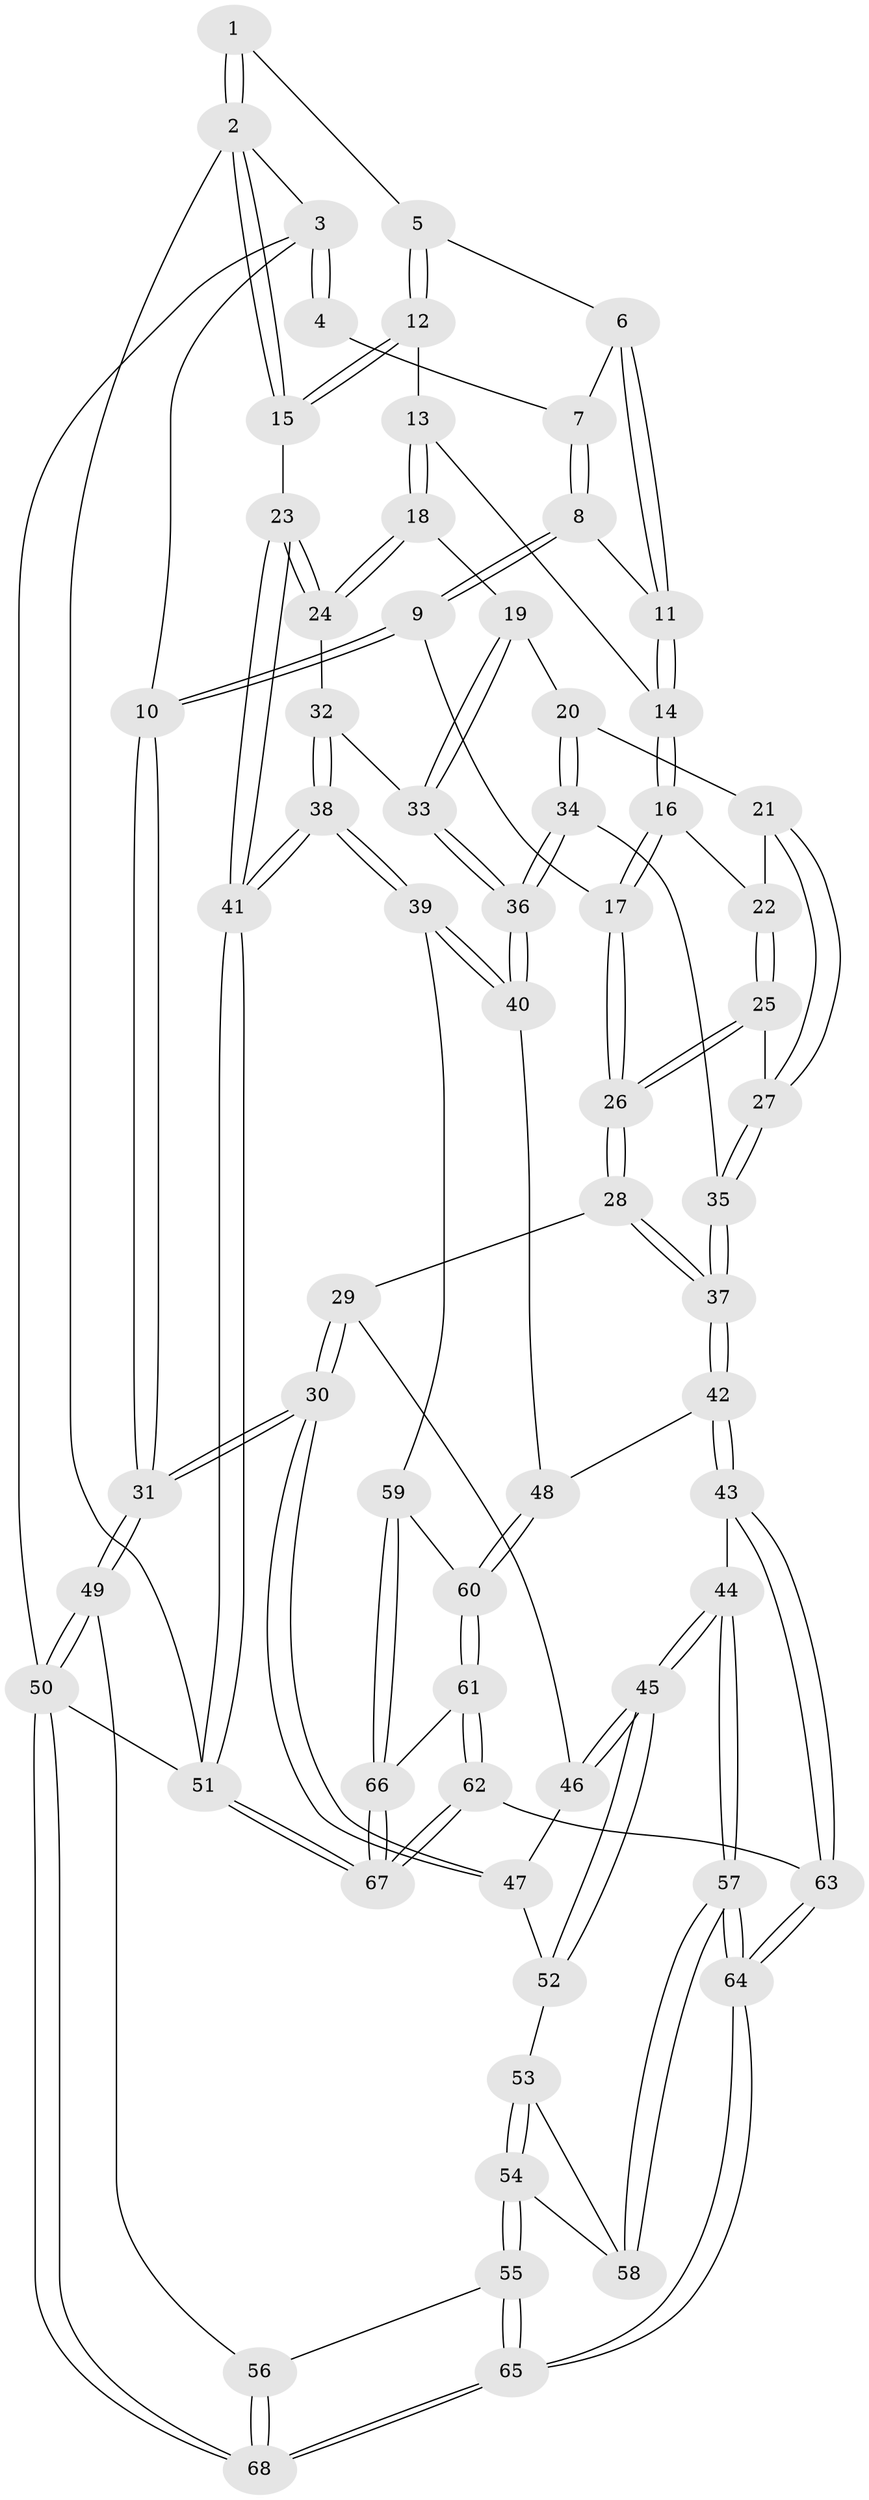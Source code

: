 // Generated by graph-tools (version 1.1) at 2025/27/03/15/25 16:27:56]
// undirected, 68 vertices, 167 edges
graph export_dot {
graph [start="1"]
  node [color=gray90,style=filled];
  1 [pos="+0.7501607333759417+0"];
  2 [pos="+1+0"];
  3 [pos="+0+0"];
  4 [pos="+0.43076381235209454+0"];
  5 [pos="+0.7555596381400657+0.08396004739972193"];
  6 [pos="+0.5755878361985384+0.07100046641140785"];
  7 [pos="+0.45447390137577875+0"];
  8 [pos="+0.46454078929932946+0.18224778310340703"];
  9 [pos="+0.31327688797037906+0.2811438960476536"];
  10 [pos="+0+0.22715365059297732"];
  11 [pos="+0.5202945964933965+0.17665940387638296"];
  12 [pos="+0.7998966583155187+0.19275777021980073"];
  13 [pos="+0.7804482960725763+0.22488083777724158"];
  14 [pos="+0.665495324184065+0.25205657013739174"];
  15 [pos="+1+0.10979238362613182"];
  16 [pos="+0.566260449902831+0.36229639731846336"];
  17 [pos="+0.40997383328811654+0.35724629157336335"];
  18 [pos="+0.8013305588764732+0.34626085074911905"];
  19 [pos="+0.7625321262695062+0.4140143390329902"];
  20 [pos="+0.7293140663511959+0.4547770191886426"];
  21 [pos="+0.6457070141991789+0.4341750607807778"];
  22 [pos="+0.5739461515416859+0.3789424501103887"];
  23 [pos="+1+0.4375339817826989"];
  24 [pos="+0.9198306964984798+0.43571100455672257"];
  25 [pos="+0.5569974340174391+0.5278670750081795"];
  26 [pos="+0.4513456485443164+0.5269328164201039"];
  27 [pos="+0.5806303160297038+0.5419149897511316"];
  28 [pos="+0.439892551496757+0.544955990093296"];
  29 [pos="+0.40541938722021903+0.5611767422162032"];
  30 [pos="+0.013468983148625737+0.44682216294637667"];
  31 [pos="+0+0.39521579249700595"];
  32 [pos="+0.8690187009810694+0.5620168975698159"];
  33 [pos="+0.8670129559959681+0.5620674998365541"];
  34 [pos="+0.7094810129315796+0.5899500478412564"];
  35 [pos="+0.5979660118720971+0.5587645549523543"];
  36 [pos="+0.7149063125617517+0.5983005697653309"];
  37 [pos="+0.5079763861449593+0.7065485458292586"];
  38 [pos="+1+0.8031119598934454"];
  39 [pos="+0.8982086618759779+0.8123494198398004"];
  40 [pos="+0.7149289443637259+0.5990337978274876"];
  41 [pos="+1+0.8180022965035663"];
  42 [pos="+0.5073334858953591+0.7837167745805752"];
  43 [pos="+0.4943050834310312+0.7896632994593638"];
  44 [pos="+0.36926219874022037+0.8008719772737639"];
  45 [pos="+0.3562292078277455+0.7800287289457959"];
  46 [pos="+0.3779447397667875+0.6099927401337413"];
  47 [pos="+0.1515572045654138+0.6120044698515616"];
  48 [pos="+0.6014782463652029+0.7953551477830534"];
  49 [pos="+0+0.782711624429836"];
  50 [pos="+0+1"];
  51 [pos="+1+1"];
  52 [pos="+0.154770975078736+0.6169756018384128"];
  53 [pos="+0.15250393242940388+0.7319347633783538"];
  54 [pos="+0.11671701959516245+0.8699741545336526"];
  55 [pos="+0.08510487742763037+0.8956358173524324"];
  56 [pos="+0+0.850807235186444"];
  57 [pos="+0.3385363831965036+0.8466993922290416"];
  58 [pos="+0.22704917129675245+0.8443284437876853"];
  59 [pos="+0.8169908624635429+0.8490590277310688"];
  60 [pos="+0.6322063928788308+0.8211646396826688"];
  61 [pos="+0.6292130287515931+0.9916189805428103"];
  62 [pos="+0.5670346122053908+1"];
  63 [pos="+0.5234760641967339+1"];
  64 [pos="+0.2700182043393617+1"];
  65 [pos="+0.2680243880068047+1"];
  66 [pos="+0.7919246590116241+0.9251333268603256"];
  67 [pos="+0.7500794232140381+1"];
  68 [pos="+0.1421138163337216+1"];
  1 -- 2;
  1 -- 2;
  1 -- 5;
  2 -- 3;
  2 -- 15;
  2 -- 15;
  2 -- 51;
  3 -- 4;
  3 -- 4;
  3 -- 10;
  3 -- 50;
  4 -- 7;
  5 -- 6;
  5 -- 12;
  5 -- 12;
  6 -- 7;
  6 -- 11;
  6 -- 11;
  7 -- 8;
  7 -- 8;
  8 -- 9;
  8 -- 9;
  8 -- 11;
  9 -- 10;
  9 -- 10;
  9 -- 17;
  10 -- 31;
  10 -- 31;
  11 -- 14;
  11 -- 14;
  12 -- 13;
  12 -- 15;
  12 -- 15;
  13 -- 14;
  13 -- 18;
  13 -- 18;
  14 -- 16;
  14 -- 16;
  15 -- 23;
  16 -- 17;
  16 -- 17;
  16 -- 22;
  17 -- 26;
  17 -- 26;
  18 -- 19;
  18 -- 24;
  18 -- 24;
  19 -- 20;
  19 -- 33;
  19 -- 33;
  20 -- 21;
  20 -- 34;
  20 -- 34;
  21 -- 22;
  21 -- 27;
  21 -- 27;
  22 -- 25;
  22 -- 25;
  23 -- 24;
  23 -- 24;
  23 -- 41;
  23 -- 41;
  24 -- 32;
  25 -- 26;
  25 -- 26;
  25 -- 27;
  26 -- 28;
  26 -- 28;
  27 -- 35;
  27 -- 35;
  28 -- 29;
  28 -- 37;
  28 -- 37;
  29 -- 30;
  29 -- 30;
  29 -- 46;
  30 -- 31;
  30 -- 31;
  30 -- 47;
  30 -- 47;
  31 -- 49;
  31 -- 49;
  32 -- 33;
  32 -- 38;
  32 -- 38;
  33 -- 36;
  33 -- 36;
  34 -- 35;
  34 -- 36;
  34 -- 36;
  35 -- 37;
  35 -- 37;
  36 -- 40;
  36 -- 40;
  37 -- 42;
  37 -- 42;
  38 -- 39;
  38 -- 39;
  38 -- 41;
  38 -- 41;
  39 -- 40;
  39 -- 40;
  39 -- 59;
  40 -- 48;
  41 -- 51;
  41 -- 51;
  42 -- 43;
  42 -- 43;
  42 -- 48;
  43 -- 44;
  43 -- 63;
  43 -- 63;
  44 -- 45;
  44 -- 45;
  44 -- 57;
  44 -- 57;
  45 -- 46;
  45 -- 46;
  45 -- 52;
  45 -- 52;
  46 -- 47;
  47 -- 52;
  48 -- 60;
  48 -- 60;
  49 -- 50;
  49 -- 50;
  49 -- 56;
  50 -- 68;
  50 -- 68;
  50 -- 51;
  51 -- 67;
  51 -- 67;
  52 -- 53;
  53 -- 54;
  53 -- 54;
  53 -- 58;
  54 -- 55;
  54 -- 55;
  54 -- 58;
  55 -- 56;
  55 -- 65;
  55 -- 65;
  56 -- 68;
  56 -- 68;
  57 -- 58;
  57 -- 58;
  57 -- 64;
  57 -- 64;
  59 -- 60;
  59 -- 66;
  59 -- 66;
  60 -- 61;
  60 -- 61;
  61 -- 62;
  61 -- 62;
  61 -- 66;
  62 -- 63;
  62 -- 67;
  62 -- 67;
  63 -- 64;
  63 -- 64;
  64 -- 65;
  64 -- 65;
  65 -- 68;
  65 -- 68;
  66 -- 67;
  66 -- 67;
}
